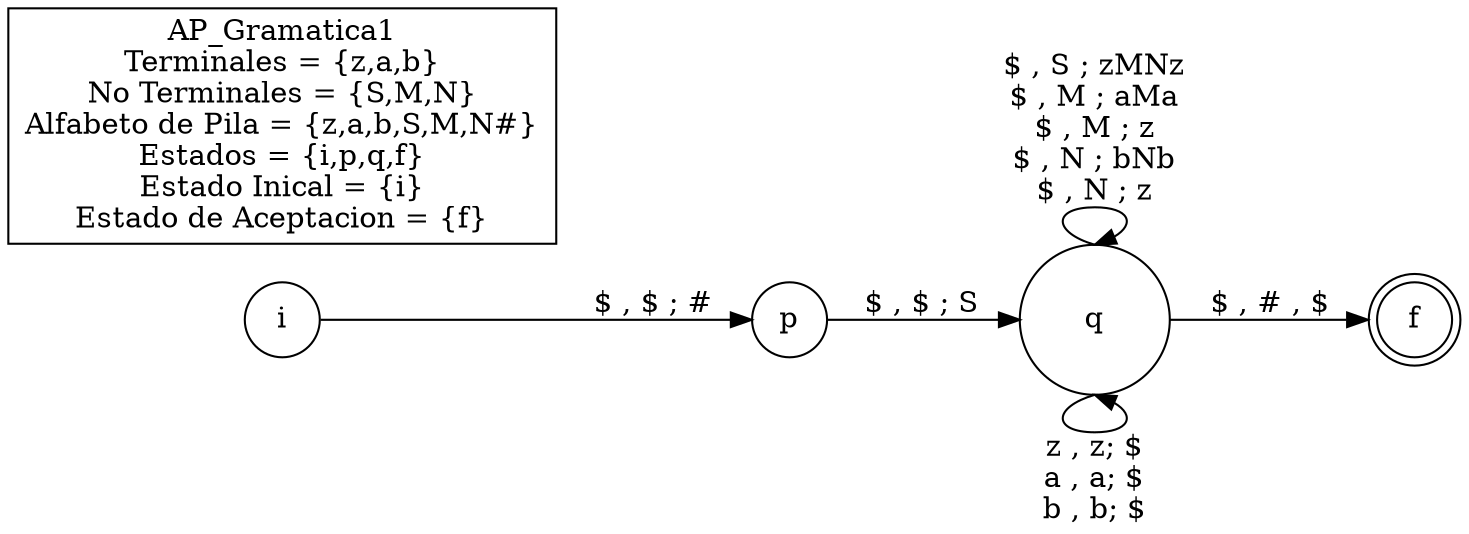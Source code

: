 digraph { 
        graph [rankdir=LR]
        i [label=i shape=circle]
        p [label=p shape=circle]
        q [label=q height=1 shape=circle width = 1]
        f [label=f shape=doublecircle]t [label = "AP_Gramatica1
Terminales = {z,a,b}
No Terminales = {S,M,N}
Alfabeto de Pila = {z,a,b,S,M,N#}
Estados = {i,p,q,f}
Estado Inical = {i}
Estado de Aceptacion = {f}" shape=box]i -> p [label ="$ , $ ; #"]p -> q [label="$ , $ ; S"]q:s -> q:s [label="z , z; $
a , a; $
b , b; $
"]q:n -> q:n [label="$ , S ; zMNz
$ , M ; aMa
$ , M ; z
$ , N ; bNb
$ , N ; z
"]q -> f [label="$ , # , $"]}

